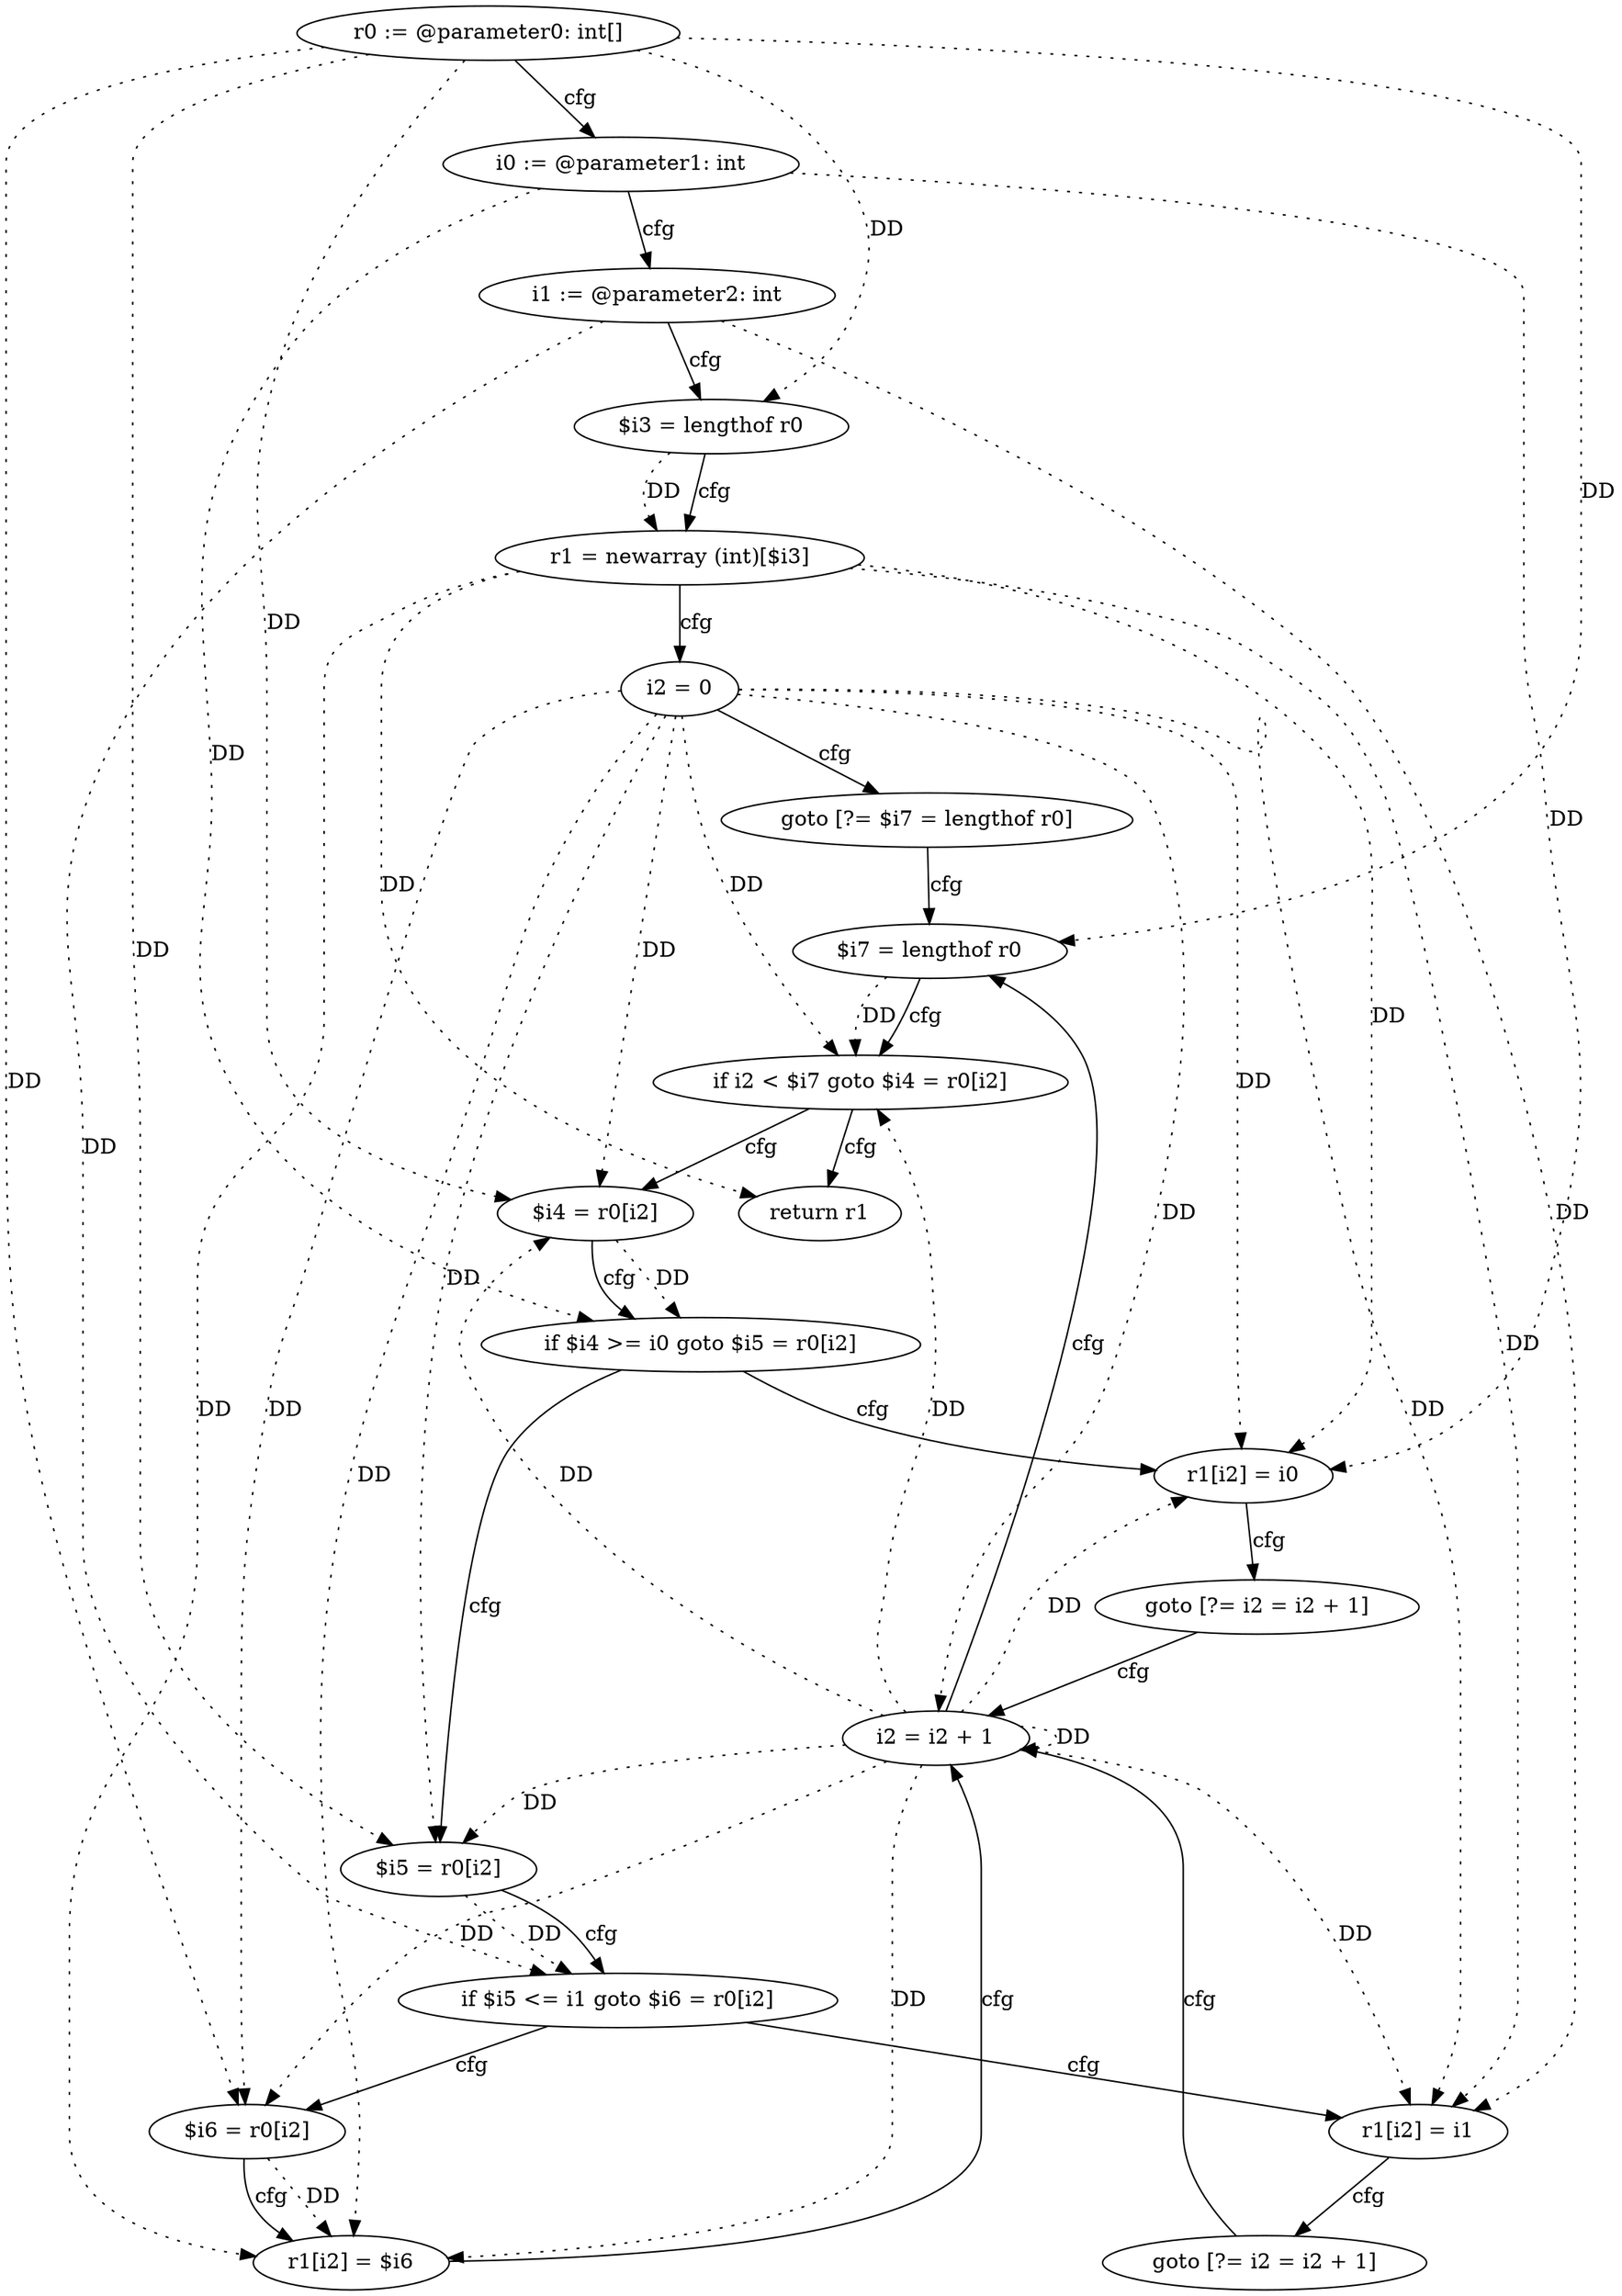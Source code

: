 digraph "clip" {
    "0" [label="r0 := @parameter0: int[]",];
    "1" [label="i0 := @parameter1: int",];
    "2" [label="i1 := @parameter2: int",];
    "3" [label="$i3 = lengthof r0",];
    "4" [label="r1 = newarray (int)[$i3]",];
    "5" [label="i2 = 0",];
    "6" [label="goto [?= $i7 = lengthof r0]",];
    "7" [label="$i4 = r0[i2]",];
    "8" [label="if $i4 >= i0 goto $i5 = r0[i2]",];
    "9" [label="r1[i2] = i0",];
    "10" [label="goto [?= i2 = i2 + 1]",];
    "11" [label="$i5 = r0[i2]",];
    "12" [label="if $i5 <= i1 goto $i6 = r0[i2]",];
    "13" [label="r1[i2] = i1",];
    "14" [label="goto [?= i2 = i2 + 1]",];
    "15" [label="$i6 = r0[i2]",];
    "16" [label="r1[i2] = $i6",];
    "17" [label="i2 = i2 + 1",];
    "18" [label="$i7 = lengthof r0",];
    "19" [label="if i2 < $i7 goto $i4 = r0[i2]",];
    "20" [label="return r1",];
    "0"->"3" [label="DD",style=dotted,];
    "0"->"7" [label="DD",style=dotted,];
    "0"->"11" [label="DD",style=dotted,];
    "0"->"15" [label="DD",style=dotted,];
    "0"->"18" [label="DD",style=dotted,];
    "1"->"8" [label="DD",style=dotted,];
    "1"->"9" [label="DD",style=dotted,];
    "2"->"12" [label="DD",style=dotted,];
    "2"->"13" [label="DD",style=dotted,];
    "3"->"4" [label="DD",style=dotted,];
    "4"->"9" [label="DD",style=dotted,];
    "4"->"13" [label="DD",style=dotted,];
    "4"->"16" [label="DD",style=dotted,];
    "4"->"20" [label="DD",style=dotted,];
    "5"->"7" [label="DD",style=dotted,];
    "5"->"9" [label="DD",style=dotted,];
    "5"->"11" [label="DD",style=dotted,];
    "5"->"13" [label="DD",style=dotted,];
    "5"->"15" [label="DD",style=dotted,];
    "5"->"16" [label="DD",style=dotted,];
    "5"->"17" [label="DD",style=dotted,];
    "5"->"19" [label="DD",style=dotted,];
    "7"->"8" [label="DD",style=dotted,];
    "11"->"12" [label="DD",style=dotted,];
    "15"->"16" [label="DD",style=dotted,];
    "17"->"7" [label="DD",style=dotted,];
    "17"->"9" [label="DD",style=dotted,];
    "17"->"11" [label="DD",style=dotted,];
    "17"->"13" [label="DD",style=dotted,];
    "17"->"15" [label="DD",style=dotted,];
    "17"->"16" [label="DD",style=dotted,];
    "17"->"17" [label="DD",style=dotted,];
    "17"->"19" [label="DD",style=dotted,];
    "18"->"19" [label="DD",style=dotted,];
    "0"->"1" [label="cfg",];
    "1"->"2" [label="cfg",];
    "2"->"3" [label="cfg",];
    "3"->"4" [label="cfg",];
    "4"->"5" [label="cfg",];
    "5"->"6" [label="cfg",];
    "6"->"18" [label="cfg",];
    "7"->"8" [label="cfg",];
    "8"->"9" [label="cfg",];
    "8"->"11" [label="cfg",];
    "9"->"10" [label="cfg",];
    "10"->"17" [label="cfg",];
    "11"->"12" [label="cfg",];
    "12"->"13" [label="cfg",];
    "12"->"15" [label="cfg",];
    "13"->"14" [label="cfg",];
    "14"->"17" [label="cfg",];
    "15"->"16" [label="cfg",];
    "16"->"17" [label="cfg",];
    "17"->"18" [label="cfg",];
    "18"->"19" [label="cfg",];
    "19"->"20" [label="cfg",];
    "19"->"7" [label="cfg",];
}
